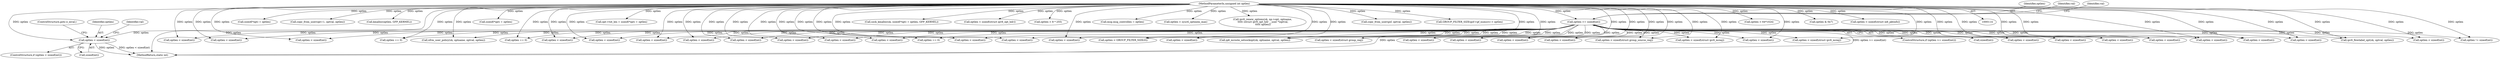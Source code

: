 digraph "0_linux_45f6fad84cc305103b28d73482b344d7f5b76f39_11@API" {
"1001146" [label="(Call,optlen < sizeof(int))"];
"1000152" [label="(Call,optlen >= sizeof(int))"];
"1000119" [label="(MethodParameterIn,unsigned int optlen)"];
"1000768" [label="(Call,optlen < sizeof(int))"];
"1001049" [label="(Call,sock_kmalloc(sk, sizeof(*opt) + optlen, GFP_KERNEL))"];
"1000686" [label="(Call,optlen < sizeof(int))"];
"1000179" [label="(Call,ip6_mroute_setsockopt(sk, optname, optval, optlen))"];
"1000151" [label="(ControlStructure,if (optlen >= sizeof(int)))"];
"1001895" [label="(Call,optlen < sizeof(int))"];
"1001041" [label="(Call,optlen > 64*1024)"];
"1000472" [label="(Call,optlen < sizeof(int))"];
"1001987" [label="(Call,optlen < sizeof(int))"];
"1001179" [label="(Call,optlen < sizeof(int))"];
"1001755" [label="(Call,optlen < sizeof(int))"];
"1001145" [label="(ControlStructure,if (optlen < sizeof(int)))"];
"1001150" [label="(ControlStructure,goto e_inval;)"];
"1001051" [label="(Call,sizeof(*opt) + optlen)"];
"1001085" [label="(Call,copy_from_user(opt+1, optval, optlen))"];
"1001147" [label="(Identifier,optlen)"];
"1001685" [label="(Call,kmalloc(optlen, GFP_KERNEL))"];
"1000552" [label="(Call,optlen < sizeof(int))"];
"1000632" [label="(Call,optlen < sizeof(int))"];
"1000810" [label="(Call,optlen == 0)"];
"1001075" [label="(Call,sizeof(*opt) + optlen)"];
"1000572" [label="(Call,optlen < sizeof(int))"];
"1001816" [label="(Call,optlen < sizeof(int))"];
"1001793" [label="(Call,optlen < sizeof(int))"];
"1001071" [label="(Call,opt->tot_len = sizeof(*opt) + optlen)"];
"1000432" [label="(Call,optlen < sizeof(int))"];
"1000652" [label="(Call,optlen < sizeof(int))"];
"1001544" [label="(Call,optlen < sizeof(struct group_source_req))"];
"1000159" [label="(Identifier,val)"];
"1001357" [label="(Call,optlen < sizeof(struct ipv6_mreq))"];
"1000592" [label="(Call,optlen < sizeof(int))"];
"1001154" [label="(Identifier,val)"];
"1000152" [label="(Call,optlen >= sizeof(int))"];
"1001878" [label="(Call,xfrm_user_policy(sk, optname, optval, optlen))"];
"1001032" [label="(Call,optlen == 0)"];
"1001307" [label="(Call,optlen < sizeof(int))"];
"1001768" [label="(Call,optlen < sizeof(int))"];
"1000824" [label="(Call,optlen < sizeof(struct ipv6_opt_hdr))"];
"1000832" [label="(Call,optlen > 8 * 255)"];
"1000194" [label="(Call,optlen < sizeof(int))"];
"1001092" [label="(Call,msg.msg_controllen = optlen)"];
"1000940" [label="(Call,optlen == 0)"];
"1001674" [label="(Call,optlen > sysctl_optmem_max)"];
"1000856" [label="(Call,ipv6_renew_options(sk, np->opt, optname,\n \t\t\t\t\t (struct ipv6_opt_hdr __user *)optval,\n \t\t\t\t\t optlen))"];
"1000785" [label="(Call,optlen < sizeof(int))"];
"1001468" [label="(Call,optlen < sizeof(struct group_req))"];
"1000512" [label="(Call,optlen < sizeof(int))"];
"1001702" [label="(Call,copy_from_user(gsf, optval, optlen))"];
"1001146" [label="(Call,optlen < sizeof(int))"];
"1000726" [label="(Call,optlen < sizeof(int))"];
"1001731" [label="(Call,GROUP_FILTER_SIZE(gsf->gf_numsrc) > optlen)"];
"1001417" [label="(Call,optlen < sizeof(struct ipv6_mreq))"];
"1000153" [label="(Identifier,optlen)"];
"1001840" [label="(Call,optlen < sizeof(int))"];
"1000119" [label="(MethodParameterIn,unsigned int optlen)"];
"1000168" [label="(Identifier,val)"];
"1000612" [label="(Call,optlen < sizeof(int))"];
"1000532" [label="(Call,optlen < sizeof(int))"];
"1000706" [label="(Call,optlen < sizeof(int))"];
"1000492" [label="(Call,optlen < sizeof(int))"];
"1000452" [label="(Call,optlen < sizeof(int))"];
"1001857" [label="(Call,ipv6_flowlabel_opt(sk, optval, optlen))"];
"1000829" [label="(Call,optlen & 0x7)"];
"1000947" [label="(Call,optlen < sizeof(struct in6_pktinfo))"];
"1002046" [label="(MethodReturn,static int)"];
"1000154" [label="(Call,sizeof(int))"];
"1001211" [label="(Call,optlen < sizeof(int))"];
"1001238" [label="(Call,optlen != sizeof(int))"];
"1001148" [label="(Call,sizeof(int))"];
"1001668" [label="(Call,optlen < GROUP_FILTER_SIZE(0))"];
"1001146" -> "1001145"  [label="AST: "];
"1001146" -> "1001148"  [label="CFG: "];
"1001147" -> "1001146"  [label="AST: "];
"1001148" -> "1001146"  [label="AST: "];
"1001150" -> "1001146"  [label="CFG: "];
"1001154" -> "1001146"  [label="CFG: "];
"1001146" -> "1002046"  [label="DDG: optlen < sizeof(int)"];
"1001146" -> "1002046"  [label="DDG: optlen"];
"1000152" -> "1001146"  [label="DDG: optlen"];
"1000119" -> "1001146"  [label="DDG: optlen"];
"1000152" -> "1000151"  [label="AST: "];
"1000152" -> "1000154"  [label="CFG: "];
"1000153" -> "1000152"  [label="AST: "];
"1000154" -> "1000152"  [label="AST: "];
"1000159" -> "1000152"  [label="CFG: "];
"1000168" -> "1000152"  [label="CFG: "];
"1000152" -> "1002046"  [label="DDG: optlen >= sizeof(int)"];
"1000152" -> "1002046"  [label="DDG: optlen"];
"1000119" -> "1000152"  [label="DDG: optlen"];
"1000152" -> "1000179"  [label="DDG: optlen"];
"1000152" -> "1000194"  [label="DDG: optlen"];
"1000152" -> "1000432"  [label="DDG: optlen"];
"1000152" -> "1000452"  [label="DDG: optlen"];
"1000152" -> "1000472"  [label="DDG: optlen"];
"1000152" -> "1000492"  [label="DDG: optlen"];
"1000152" -> "1000512"  [label="DDG: optlen"];
"1000152" -> "1000532"  [label="DDG: optlen"];
"1000152" -> "1000552"  [label="DDG: optlen"];
"1000152" -> "1000572"  [label="DDG: optlen"];
"1000152" -> "1000592"  [label="DDG: optlen"];
"1000152" -> "1000612"  [label="DDG: optlen"];
"1000152" -> "1000632"  [label="DDG: optlen"];
"1000152" -> "1000652"  [label="DDG: optlen"];
"1000152" -> "1000686"  [label="DDG: optlen"];
"1000152" -> "1000706"  [label="DDG: optlen"];
"1000152" -> "1000726"  [label="DDG: optlen"];
"1000152" -> "1000768"  [label="DDG: optlen"];
"1000152" -> "1000785"  [label="DDG: optlen"];
"1000152" -> "1000810"  [label="DDG: optlen"];
"1000152" -> "1000940"  [label="DDG: optlen"];
"1000152" -> "1001032"  [label="DDG: optlen"];
"1000152" -> "1001179"  [label="DDG: optlen"];
"1000152" -> "1001211"  [label="DDG: optlen"];
"1000152" -> "1001238"  [label="DDG: optlen"];
"1000152" -> "1001307"  [label="DDG: optlen"];
"1000152" -> "1001357"  [label="DDG: optlen"];
"1000152" -> "1001417"  [label="DDG: optlen"];
"1000152" -> "1001468"  [label="DDG: optlen"];
"1000152" -> "1001544"  [label="DDG: optlen"];
"1000152" -> "1001668"  [label="DDG: optlen"];
"1000152" -> "1001755"  [label="DDG: optlen"];
"1000152" -> "1001768"  [label="DDG: optlen"];
"1000152" -> "1001793"  [label="DDG: optlen"];
"1000152" -> "1001816"  [label="DDG: optlen"];
"1000152" -> "1001840"  [label="DDG: optlen"];
"1000152" -> "1001857"  [label="DDG: optlen"];
"1000152" -> "1001878"  [label="DDG: optlen"];
"1000152" -> "1001895"  [label="DDG: optlen"];
"1000152" -> "1001987"  [label="DDG: optlen"];
"1000119" -> "1000114"  [label="AST: "];
"1000119" -> "1002046"  [label="DDG: optlen"];
"1000119" -> "1000179"  [label="DDG: optlen"];
"1000119" -> "1000194"  [label="DDG: optlen"];
"1000119" -> "1000432"  [label="DDG: optlen"];
"1000119" -> "1000452"  [label="DDG: optlen"];
"1000119" -> "1000472"  [label="DDG: optlen"];
"1000119" -> "1000492"  [label="DDG: optlen"];
"1000119" -> "1000512"  [label="DDG: optlen"];
"1000119" -> "1000532"  [label="DDG: optlen"];
"1000119" -> "1000552"  [label="DDG: optlen"];
"1000119" -> "1000572"  [label="DDG: optlen"];
"1000119" -> "1000592"  [label="DDG: optlen"];
"1000119" -> "1000612"  [label="DDG: optlen"];
"1000119" -> "1000632"  [label="DDG: optlen"];
"1000119" -> "1000652"  [label="DDG: optlen"];
"1000119" -> "1000686"  [label="DDG: optlen"];
"1000119" -> "1000706"  [label="DDG: optlen"];
"1000119" -> "1000726"  [label="DDG: optlen"];
"1000119" -> "1000768"  [label="DDG: optlen"];
"1000119" -> "1000785"  [label="DDG: optlen"];
"1000119" -> "1000810"  [label="DDG: optlen"];
"1000119" -> "1000824"  [label="DDG: optlen"];
"1000119" -> "1000829"  [label="DDG: optlen"];
"1000119" -> "1000832"  [label="DDG: optlen"];
"1000119" -> "1000856"  [label="DDG: optlen"];
"1000119" -> "1000940"  [label="DDG: optlen"];
"1000119" -> "1000947"  [label="DDG: optlen"];
"1000119" -> "1001032"  [label="DDG: optlen"];
"1000119" -> "1001041"  [label="DDG: optlen"];
"1000119" -> "1001049"  [label="DDG: optlen"];
"1000119" -> "1001051"  [label="DDG: optlen"];
"1000119" -> "1001071"  [label="DDG: optlen"];
"1000119" -> "1001075"  [label="DDG: optlen"];
"1000119" -> "1001085"  [label="DDG: optlen"];
"1000119" -> "1001092"  [label="DDG: optlen"];
"1000119" -> "1001179"  [label="DDG: optlen"];
"1000119" -> "1001211"  [label="DDG: optlen"];
"1000119" -> "1001238"  [label="DDG: optlen"];
"1000119" -> "1001307"  [label="DDG: optlen"];
"1000119" -> "1001357"  [label="DDG: optlen"];
"1000119" -> "1001417"  [label="DDG: optlen"];
"1000119" -> "1001468"  [label="DDG: optlen"];
"1000119" -> "1001544"  [label="DDG: optlen"];
"1000119" -> "1001668"  [label="DDG: optlen"];
"1000119" -> "1001674"  [label="DDG: optlen"];
"1000119" -> "1001685"  [label="DDG: optlen"];
"1000119" -> "1001702"  [label="DDG: optlen"];
"1000119" -> "1001731"  [label="DDG: optlen"];
"1000119" -> "1001755"  [label="DDG: optlen"];
"1000119" -> "1001768"  [label="DDG: optlen"];
"1000119" -> "1001793"  [label="DDG: optlen"];
"1000119" -> "1001816"  [label="DDG: optlen"];
"1000119" -> "1001840"  [label="DDG: optlen"];
"1000119" -> "1001857"  [label="DDG: optlen"];
"1000119" -> "1001878"  [label="DDG: optlen"];
"1000119" -> "1001895"  [label="DDG: optlen"];
"1000119" -> "1001987"  [label="DDG: optlen"];
}
